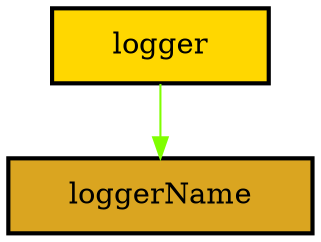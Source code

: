 digraph "Diagram of: System.Log.Missing" {
    node [margin="0.4,0.1"
         ,style=filled];
    1 [label=logger
      ,shape=box
      ,fillcolor=gold
      ,style="filled,bold"];
    2 [label=loggerName
      ,shape=box
      ,fillcolor=goldenrod
      ,style="filled,bold"];
    1 -> 2 [penwidth=1
           ,color=chartreuse];
}
